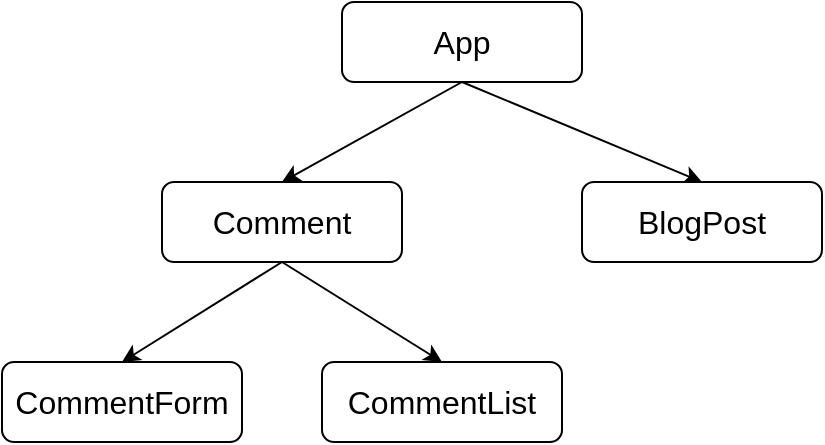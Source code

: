 <mxfile>
    <diagram id="yW0yl15p6piQg8CpPBE6" name="Page-1">
        <mxGraphModel dx="536" dy="383" grid="1" gridSize="10" guides="1" tooltips="1" connect="1" arrows="1" fold="1" page="1" pageScale="1" pageWidth="850" pageHeight="1100" math="0" shadow="0">
            <root>
                <mxCell id="0"/>
                <mxCell id="1" parent="0"/>
                <mxCell id="9" style="edgeStyle=none;html=1;exitX=0.5;exitY=1;exitDx=0;exitDy=0;entryX=0.5;entryY=0;entryDx=0;entryDy=0;fontSize=14;" edge="1" parent="1" source="2" target="7">
                    <mxGeometry relative="1" as="geometry"/>
                </mxCell>
                <mxCell id="10" style="edgeStyle=none;html=1;exitX=0.5;exitY=1;exitDx=0;exitDy=0;entryX=0.5;entryY=0;entryDx=0;entryDy=0;fontSize=14;" edge="1" parent="1" source="2" target="5">
                    <mxGeometry relative="1" as="geometry"/>
                </mxCell>
                <mxCell id="2" value="&lt;font size=&quot;3&quot;&gt;App&lt;br&gt;&lt;/font&gt;" style="rounded=1;whiteSpace=wrap;html=1;" vertex="1" parent="1">
                    <mxGeometry x="290" y="30" width="120" height="40" as="geometry"/>
                </mxCell>
                <mxCell id="3" value="&lt;font size=&quot;3&quot;&gt;CommentForm&lt;br&gt;&lt;/font&gt;" style="rounded=1;whiteSpace=wrap;html=1;" vertex="1" parent="1">
                    <mxGeometry x="120" y="210" width="120" height="40" as="geometry"/>
                </mxCell>
                <mxCell id="5" value="&lt;font size=&quot;3&quot;&gt;BlogPost&lt;br&gt;&lt;/font&gt;" style="rounded=1;whiteSpace=wrap;html=1;" vertex="1" parent="1">
                    <mxGeometry x="410" y="120" width="120" height="40" as="geometry"/>
                </mxCell>
                <mxCell id="6" value="&lt;font size=&quot;3&quot;&gt;CommentList&lt;br&gt;&lt;/font&gt;" style="rounded=1;whiteSpace=wrap;html=1;" vertex="1" parent="1">
                    <mxGeometry x="280" y="210" width="120" height="40" as="geometry"/>
                </mxCell>
                <mxCell id="11" style="edgeStyle=none;html=1;exitX=0.5;exitY=1;exitDx=0;exitDy=0;entryX=0.5;entryY=0;entryDx=0;entryDy=0;fontSize=14;" edge="1" parent="1" source="7" target="3">
                    <mxGeometry relative="1" as="geometry"/>
                </mxCell>
                <mxCell id="12" style="edgeStyle=none;html=1;exitX=0.5;exitY=1;exitDx=0;exitDy=0;entryX=0.5;entryY=0;entryDx=0;entryDy=0;fontSize=14;" edge="1" parent="1" source="7" target="6">
                    <mxGeometry relative="1" as="geometry"/>
                </mxCell>
                <mxCell id="7" value="&lt;font size=&quot;3&quot;&gt;Comment&lt;br&gt;&lt;/font&gt;" style="rounded=1;whiteSpace=wrap;html=1;" vertex="1" parent="1">
                    <mxGeometry x="200" y="120" width="120" height="40" as="geometry"/>
                </mxCell>
            </root>
        </mxGraphModel>
    </diagram>
</mxfile>